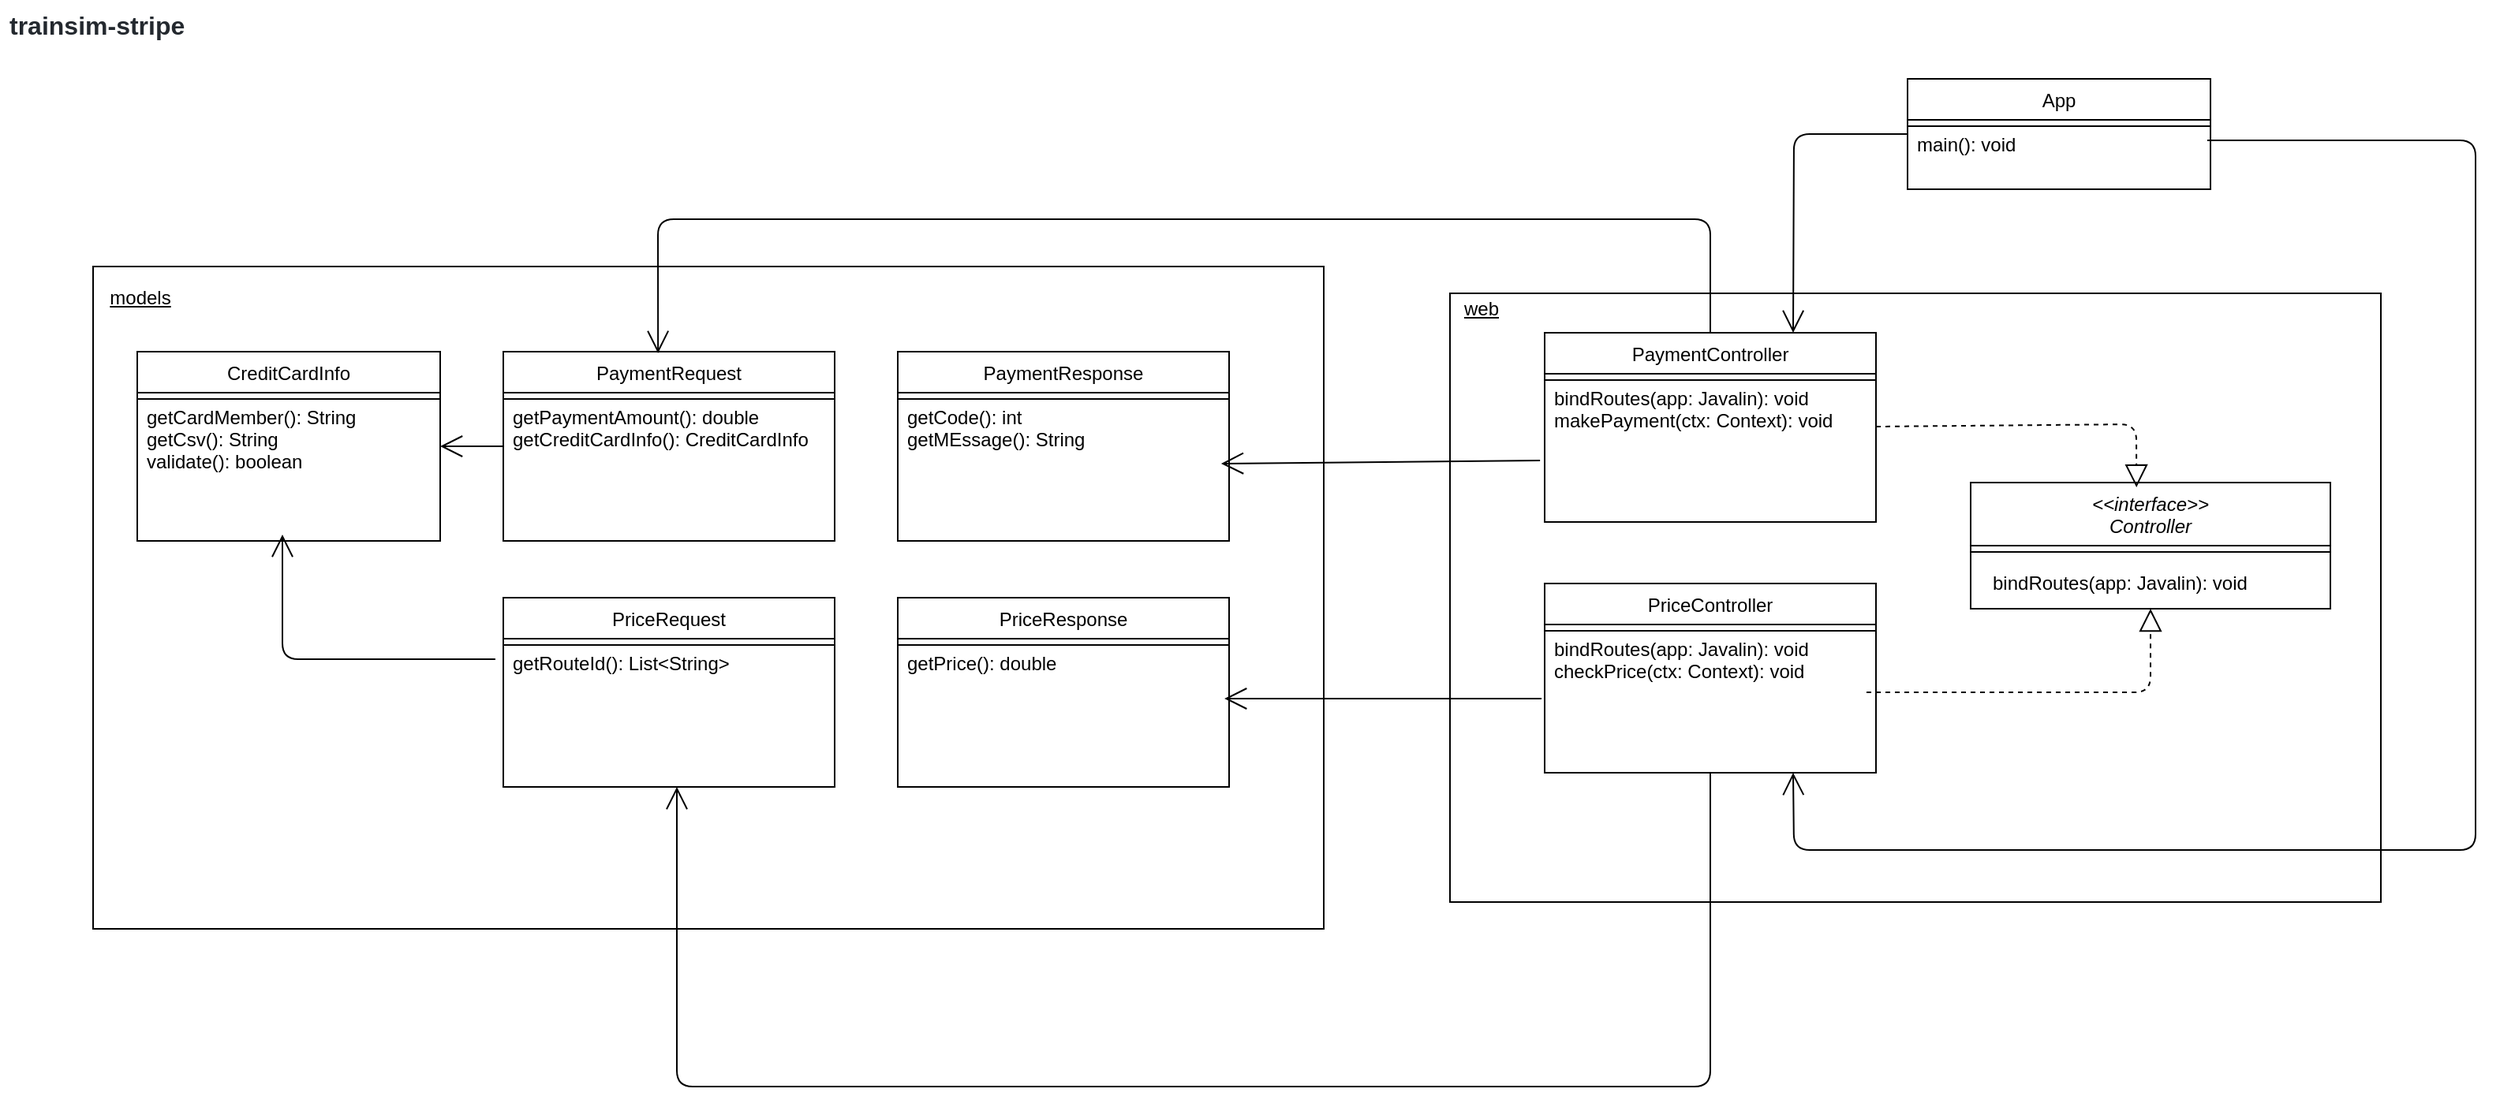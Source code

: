 <mxfile version="15.0.2" type="device"><diagram id="C5RBs43oDa-KdzZeNtuy" name="Page-1"><mxGraphModel dx="1662" dy="1805" grid="1" gridSize="10" guides="1" tooltips="1" connect="1" arrows="1" fold="1" page="1" pageScale="1" pageWidth="1700" pageHeight="1100" math="0" shadow="0"><root><mxCell id="WIyWlLk6GJQsqaUBKTNV-0"/><mxCell id="WIyWlLk6GJQsqaUBKTNV-1" parent="WIyWlLk6GJQsqaUBKTNV-0"/><mxCell id="m0h86qAdI6u4xQVOmjjn-45" value="" style="rounded=0;whiteSpace=wrap;html=1;" parent="WIyWlLk6GJQsqaUBKTNV-1" vertex="1"><mxGeometry x="70" y="-920" width="780" height="420" as="geometry"/></mxCell><mxCell id="m0h86qAdI6u4xQVOmjjn-46" value="&lt;u&gt;models&lt;/u&gt;" style="text;html=1;strokeColor=none;fillColor=none;align=center;verticalAlign=middle;whiteSpace=wrap;rounded=0;" parent="WIyWlLk6GJQsqaUBKTNV-1" vertex="1"><mxGeometry x="80" y="-910" width="40" height="20" as="geometry"/></mxCell><mxCell id="YkcNJYvMLZX3mvuLVaQr-0" value="&lt;span class=&quot;mx-1&quot; style=&quot;box-sizing: border-box ; margin-right: 4px ; margin-left: 4px ; color: rgb(36 , 41 , 47) ; font-size: 16px ; font-style: normal ; letter-spacing: normal ; text-indent: 0px ; text-transform: none ; word-spacing: 0px ; background-color: rgb(255 , 255 , 255)&quot;&gt;&lt;b&gt;trainsim-stripe&lt;/b&gt;&lt;br&gt;&lt;/span&gt;" style="text;whiteSpace=wrap;html=1;" parent="WIyWlLk6GJQsqaUBKTNV-1" vertex="1"><mxGeometry x="11" y="-1089" width="139" height="50" as="geometry"/></mxCell><mxCell id="9_0fTAg04i1mIT2E3Cvh-3" value="PaymentRequest" style="swimlane;fontStyle=0;align=center;verticalAlign=top;childLayout=stackLayout;horizontal=1;startSize=26;horizontalStack=0;resizeParent=1;resizeLast=0;collapsible=1;marginBottom=0;rounded=0;shadow=0;strokeWidth=1;" vertex="1" parent="WIyWlLk6GJQsqaUBKTNV-1"><mxGeometry x="330" y="-866" width="210" height="120" as="geometry"><mxRectangle x="550" y="140" width="160" height="26" as="alternateBounds"/></mxGeometry></mxCell><mxCell id="9_0fTAg04i1mIT2E3Cvh-4" value="" style="line;html=1;strokeWidth=1;align=left;verticalAlign=middle;spacingTop=-1;spacingLeft=3;spacingRight=3;rotatable=0;labelPosition=right;points=[];portConstraint=eastwest;" vertex="1" parent="9_0fTAg04i1mIT2E3Cvh-3"><mxGeometry y="26" width="210" height="8" as="geometry"/></mxCell><mxCell id="9_0fTAg04i1mIT2E3Cvh-5" value="getCardMember(): String&#10;getCsv(): String&#10;validate(): boolean" style="text;align=left;verticalAlign=top;spacingLeft=4;spacingRight=4;overflow=hidden;rotatable=0;points=[[0,0.5],[1,0.5]];portConstraint=eastwest;" vertex="1" parent="WIyWlLk6GJQsqaUBKTNV-1"><mxGeometry x="98" y="-838" width="192" height="92" as="geometry"/></mxCell><mxCell id="9_0fTAg04i1mIT2E3Cvh-6" value="CreditCardInfo" style="swimlane;fontStyle=0;align=center;verticalAlign=top;childLayout=stackLayout;horizontal=1;startSize=26;horizontalStack=0;resizeParent=1;resizeLast=0;collapsible=1;marginBottom=0;rounded=0;shadow=0;strokeWidth=1;" vertex="1" parent="WIyWlLk6GJQsqaUBKTNV-1"><mxGeometry x="98" y="-866" width="192" height="120" as="geometry"><mxRectangle x="550" y="140" width="160" height="26" as="alternateBounds"/></mxGeometry></mxCell><mxCell id="9_0fTAg04i1mIT2E3Cvh-7" value="" style="line;html=1;strokeWidth=1;align=left;verticalAlign=middle;spacingTop=-1;spacingLeft=3;spacingRight=3;rotatable=0;labelPosition=right;points=[];portConstraint=eastwest;" vertex="1" parent="9_0fTAg04i1mIT2E3Cvh-6"><mxGeometry y="26" width="192" height="8" as="geometry"/></mxCell><mxCell id="9_0fTAg04i1mIT2E3Cvh-8" value="getPaymentAmount(): double&#10;getCreditCardInfo(): CreditCardInfo&#10;" style="text;align=left;verticalAlign=top;spacingLeft=4;spacingRight=4;overflow=hidden;rotatable=0;points=[[0,0.5],[1,0.5]];portConstraint=eastwest;" vertex="1" parent="WIyWlLk6GJQsqaUBKTNV-1"><mxGeometry x="330" y="-838" width="210" height="48" as="geometry"/></mxCell><mxCell id="9_0fTAg04i1mIT2E3Cvh-9" value="" style="endArrow=open;endFill=1;endSize=12;html=1;exitX=0;exitY=0.667;exitDx=0;exitDy=0;exitPerimeter=0;entryX=1;entryY=0.5;entryDx=0;entryDy=0;" edge="1" parent="WIyWlLk6GJQsqaUBKTNV-1" source="9_0fTAg04i1mIT2E3Cvh-8" target="9_0fTAg04i1mIT2E3Cvh-6"><mxGeometry width="160" relative="1" as="geometry"><mxPoint x="170" y="-810" as="sourcePoint"/><mxPoint x="330" y="-810" as="targetPoint"/></mxGeometry></mxCell><mxCell id="9_0fTAg04i1mIT2E3Cvh-10" value="PaymentResponse" style="swimlane;fontStyle=0;align=center;verticalAlign=top;childLayout=stackLayout;horizontal=1;startSize=26;horizontalStack=0;resizeParent=1;resizeLast=0;collapsible=1;marginBottom=0;rounded=0;shadow=0;strokeWidth=1;" vertex="1" parent="WIyWlLk6GJQsqaUBKTNV-1"><mxGeometry x="580" y="-866" width="210" height="120" as="geometry"><mxRectangle x="550" y="140" width="160" height="26" as="alternateBounds"/></mxGeometry></mxCell><mxCell id="9_0fTAg04i1mIT2E3Cvh-11" value="" style="line;html=1;strokeWidth=1;align=left;verticalAlign=middle;spacingTop=-1;spacingLeft=3;spacingRight=3;rotatable=0;labelPosition=right;points=[];portConstraint=eastwest;" vertex="1" parent="9_0fTAg04i1mIT2E3Cvh-10"><mxGeometry y="26" width="210" height="8" as="geometry"/></mxCell><mxCell id="9_0fTAg04i1mIT2E3Cvh-12" value="getCode(): int&#10;getMEssage(): String" style="text;align=left;verticalAlign=top;spacingLeft=4;spacingRight=4;overflow=hidden;rotatable=0;points=[[0,0.5],[1,0.5]];portConstraint=eastwest;" vertex="1" parent="WIyWlLk6GJQsqaUBKTNV-1"><mxGeometry x="580" y="-838" width="210" height="48" as="geometry"/></mxCell><mxCell id="9_0fTAg04i1mIT2E3Cvh-13" value="PriceRequest" style="swimlane;fontStyle=0;align=center;verticalAlign=top;childLayout=stackLayout;horizontal=1;startSize=26;horizontalStack=0;resizeParent=1;resizeLast=0;collapsible=1;marginBottom=0;rounded=0;shadow=0;strokeWidth=1;" vertex="1" parent="WIyWlLk6GJQsqaUBKTNV-1"><mxGeometry x="330" y="-710" width="210" height="120" as="geometry"><mxRectangle x="550" y="140" width="160" height="26" as="alternateBounds"/></mxGeometry></mxCell><mxCell id="9_0fTAg04i1mIT2E3Cvh-14" value="" style="line;html=1;strokeWidth=1;align=left;verticalAlign=middle;spacingTop=-1;spacingLeft=3;spacingRight=3;rotatable=0;labelPosition=right;points=[];portConstraint=eastwest;" vertex="1" parent="9_0fTAg04i1mIT2E3Cvh-13"><mxGeometry y="26" width="210" height="8" as="geometry"/></mxCell><mxCell id="9_0fTAg04i1mIT2E3Cvh-15" value="getRouteId(): List&lt;String&gt;" style="text;align=left;verticalAlign=top;spacingLeft=4;spacingRight=4;overflow=hidden;rotatable=0;points=[[0,0.5],[1,0.5]];portConstraint=eastwest;" vertex="1" parent="WIyWlLk6GJQsqaUBKTNV-1"><mxGeometry x="330" y="-682" width="210" height="48" as="geometry"/></mxCell><mxCell id="9_0fTAg04i1mIT2E3Cvh-16" value="PriceResponse" style="swimlane;fontStyle=0;align=center;verticalAlign=top;childLayout=stackLayout;horizontal=1;startSize=26;horizontalStack=0;resizeParent=1;resizeLast=0;collapsible=1;marginBottom=0;rounded=0;shadow=0;strokeWidth=1;" vertex="1" parent="WIyWlLk6GJQsqaUBKTNV-1"><mxGeometry x="580" y="-710" width="210" height="120" as="geometry"><mxRectangle x="550" y="140" width="160" height="26" as="alternateBounds"/></mxGeometry></mxCell><mxCell id="9_0fTAg04i1mIT2E3Cvh-17" value="" style="line;html=1;strokeWidth=1;align=left;verticalAlign=middle;spacingTop=-1;spacingLeft=3;spacingRight=3;rotatable=0;labelPosition=right;points=[];portConstraint=eastwest;" vertex="1" parent="9_0fTAg04i1mIT2E3Cvh-16"><mxGeometry y="26" width="210" height="8" as="geometry"/></mxCell><mxCell id="9_0fTAg04i1mIT2E3Cvh-18" value="getPrice(): double" style="text;align=left;verticalAlign=top;spacingLeft=4;spacingRight=4;overflow=hidden;rotatable=0;points=[[0,0.5],[1,0.5]];portConstraint=eastwest;" vertex="1" parent="WIyWlLk6GJQsqaUBKTNV-1"><mxGeometry x="580" y="-682" width="210" height="48" as="geometry"/></mxCell><mxCell id="9_0fTAg04i1mIT2E3Cvh-19" value="" style="endArrow=open;endFill=1;endSize=12;html=1;exitX=-0.024;exitY=0.229;exitDx=0;exitDy=0;exitPerimeter=0;" edge="1" parent="WIyWlLk6GJQsqaUBKTNV-1" source="9_0fTAg04i1mIT2E3Cvh-15"><mxGeometry width="160" relative="1" as="geometry"><mxPoint x="170" y="-640" as="sourcePoint"/><mxPoint x="190" y="-750" as="targetPoint"/><Array as="points"><mxPoint x="190" y="-671"/></Array></mxGeometry></mxCell><mxCell id="9_0fTAg04i1mIT2E3Cvh-20" value="" style="rounded=0;whiteSpace=wrap;html=1;" vertex="1" parent="WIyWlLk6GJQsqaUBKTNV-1"><mxGeometry x="930" y="-903" width="590" height="386" as="geometry"/></mxCell><mxCell id="9_0fTAg04i1mIT2E3Cvh-25" value="&lt;&lt;interface&gt;&gt;&#10;Controller" style="swimlane;fontStyle=2;align=center;verticalAlign=top;childLayout=stackLayout;horizontal=1;startSize=40;horizontalStack=0;resizeParent=1;resizeLast=0;collapsible=1;marginBottom=0;rounded=0;shadow=0;strokeWidth=1;" vertex="1" parent="WIyWlLk6GJQsqaUBKTNV-1"><mxGeometry x="1260" y="-783" width="228" height="80" as="geometry"><mxRectangle x="230" y="140" width="160" height="26" as="alternateBounds"/></mxGeometry></mxCell><mxCell id="9_0fTAg04i1mIT2E3Cvh-26" value="" style="line;html=1;strokeWidth=1;align=left;verticalAlign=middle;spacingTop=-1;spacingLeft=3;spacingRight=3;rotatable=0;labelPosition=right;points=[];portConstraint=eastwest;" vertex="1" parent="9_0fTAg04i1mIT2E3Cvh-25"><mxGeometry y="40" width="228" height="8" as="geometry"/></mxCell><mxCell id="9_0fTAg04i1mIT2E3Cvh-37" value="&lt;u&gt;web&lt;/u&gt;" style="text;html=1;strokeColor=none;fillColor=none;align=center;verticalAlign=middle;whiteSpace=wrap;rounded=0;" vertex="1" parent="WIyWlLk6GJQsqaUBKTNV-1"><mxGeometry x="930" y="-903" width="40" height="20" as="geometry"/></mxCell><mxCell id="9_0fTAg04i1mIT2E3Cvh-41" value="bindRoutes(app: Javalin): void" style="text;align=left;verticalAlign=top;spacingLeft=4;spacingRight=4;overflow=hidden;rotatable=0;points=[[0,0.5],[1,0.5]];portConstraint=eastwest;" vertex="1" parent="WIyWlLk6GJQsqaUBKTNV-1"><mxGeometry x="1268" y="-733" width="210" height="20" as="geometry"/></mxCell><mxCell id="9_0fTAg04i1mIT2E3Cvh-42" value="PaymentController" style="swimlane;fontStyle=0;align=center;verticalAlign=top;childLayout=stackLayout;horizontal=1;startSize=26;horizontalStack=0;resizeParent=1;resizeLast=0;collapsible=1;marginBottom=0;rounded=0;shadow=0;strokeWidth=1;" vertex="1" parent="WIyWlLk6GJQsqaUBKTNV-1"><mxGeometry x="990" y="-878" width="210" height="120" as="geometry"><mxRectangle x="550" y="140" width="160" height="26" as="alternateBounds"/></mxGeometry></mxCell><mxCell id="9_0fTAg04i1mIT2E3Cvh-43" value="" style="line;html=1;strokeWidth=1;align=left;verticalAlign=middle;spacingTop=-1;spacingLeft=3;spacingRight=3;rotatable=0;labelPosition=right;points=[];portConstraint=eastwest;" vertex="1" parent="9_0fTAg04i1mIT2E3Cvh-42"><mxGeometry y="26" width="210" height="8" as="geometry"/></mxCell><mxCell id="9_0fTAg04i1mIT2E3Cvh-44" value="bindRoutes(app: Javalin): void&#10;makePayment(ctx: Context): void" style="text;align=left;verticalAlign=top;spacingLeft=4;spacingRight=4;overflow=hidden;rotatable=0;points=[[0,0.5],[1,0.5]];portConstraint=eastwest;" vertex="1" parent="WIyWlLk6GJQsqaUBKTNV-1"><mxGeometry x="990" y="-850" width="210" height="48" as="geometry"/></mxCell><mxCell id="9_0fTAg04i1mIT2E3Cvh-45" value="PriceController" style="swimlane;fontStyle=0;align=center;verticalAlign=top;childLayout=stackLayout;horizontal=1;startSize=26;horizontalStack=0;resizeParent=1;resizeLast=0;collapsible=1;marginBottom=0;rounded=0;shadow=0;strokeWidth=1;" vertex="1" parent="WIyWlLk6GJQsqaUBKTNV-1"><mxGeometry x="990" y="-719" width="210" height="120" as="geometry"><mxRectangle x="550" y="140" width="160" height="26" as="alternateBounds"/></mxGeometry></mxCell><mxCell id="9_0fTAg04i1mIT2E3Cvh-46" value="" style="line;html=1;strokeWidth=1;align=left;verticalAlign=middle;spacingTop=-1;spacingLeft=3;spacingRight=3;rotatable=0;labelPosition=right;points=[];portConstraint=eastwest;" vertex="1" parent="9_0fTAg04i1mIT2E3Cvh-45"><mxGeometry y="26" width="210" height="8" as="geometry"/></mxCell><mxCell id="9_0fTAg04i1mIT2E3Cvh-47" value="bindRoutes(app: Javalin): void&#10;checkPrice(ctx: Context): void" style="text;align=left;verticalAlign=top;spacingLeft=4;spacingRight=4;overflow=hidden;rotatable=0;points=[[0,0.5],[1,0.5]];portConstraint=eastwest;" vertex="1" parent="WIyWlLk6GJQsqaUBKTNV-1"><mxGeometry x="990" y="-691" width="210" height="48" as="geometry"/></mxCell><mxCell id="9_0fTAg04i1mIT2E3Cvh-48" value="" style="endArrow=open;endFill=1;endSize=12;html=1;entryX=0.986;entryY=0.75;entryDx=0;entryDy=0;entryPerimeter=0;" edge="1" parent="WIyWlLk6GJQsqaUBKTNV-1" target="9_0fTAg04i1mIT2E3Cvh-18"><mxGeometry width="160" relative="1" as="geometry"><mxPoint x="988" y="-646" as="sourcePoint"/><mxPoint x="990" y="-660" as="targetPoint"/></mxGeometry></mxCell><mxCell id="9_0fTAg04i1mIT2E3Cvh-49" value="" style="endArrow=open;endFill=1;endSize=12;html=1;exitX=0.5;exitY=1;exitDx=0;exitDy=0;" edge="1" parent="WIyWlLk6GJQsqaUBKTNV-1" source="9_0fTAg04i1mIT2E3Cvh-45"><mxGeometry width="160" relative="1" as="geometry"><mxPoint x="1030" y="-460" as="sourcePoint"/><mxPoint x="440" y="-590" as="targetPoint"/><Array as="points"><mxPoint x="1095" y="-400"/><mxPoint x="440" y="-400"/></Array></mxGeometry></mxCell><mxCell id="9_0fTAg04i1mIT2E3Cvh-50" value="" style="endArrow=open;endFill=1;endSize=12;html=1;exitX=-0.014;exitY=1.104;exitDx=0;exitDy=0;exitPerimeter=0;entryX=0.976;entryY=0.896;entryDx=0;entryDy=0;entryPerimeter=0;" edge="1" parent="WIyWlLk6GJQsqaUBKTNV-1" source="9_0fTAg04i1mIT2E3Cvh-44" target="9_0fTAg04i1mIT2E3Cvh-12"><mxGeometry width="160" relative="1" as="geometry"><mxPoint x="870" y="-950" as="sourcePoint"/><mxPoint x="1030" y="-950" as="targetPoint"/></mxGeometry></mxCell><mxCell id="9_0fTAg04i1mIT2E3Cvh-51" value="" style="endArrow=open;endFill=1;endSize=12;html=1;exitX=0.5;exitY=0;exitDx=0;exitDy=0;entryX=0.467;entryY=0.008;entryDx=0;entryDy=0;entryPerimeter=0;" edge="1" parent="WIyWlLk6GJQsqaUBKTNV-1" source="9_0fTAg04i1mIT2E3Cvh-42" target="9_0fTAg04i1mIT2E3Cvh-3"><mxGeometry width="160" relative="1" as="geometry"><mxPoint x="1100" y="-930" as="sourcePoint"/><mxPoint x="1260" y="-930" as="targetPoint"/><Array as="points"><mxPoint x="1095" y="-950"/><mxPoint x="428" y="-950"/></Array></mxGeometry></mxCell><mxCell id="9_0fTAg04i1mIT2E3Cvh-52" value="" style="endArrow=block;dashed=1;endFill=0;endSize=12;html=1;entryX=0.5;entryY=1;entryDx=0;entryDy=0;" edge="1" parent="WIyWlLk6GJQsqaUBKTNV-1" target="9_0fTAg04i1mIT2E3Cvh-25"><mxGeometry width="160" relative="1" as="geometry"><mxPoint x="1194" y="-650" as="sourcePoint"/><mxPoint x="1260" y="-730" as="targetPoint"/><Array as="points"><mxPoint x="1374" y="-650"/></Array></mxGeometry></mxCell><mxCell id="9_0fTAg04i1mIT2E3Cvh-54" value="" style="endArrow=block;dashed=1;endFill=0;endSize=12;html=1;entryX=0.461;entryY=0.038;entryDx=0;entryDy=0;entryPerimeter=0;" edge="1" parent="WIyWlLk6GJQsqaUBKTNV-1" target="9_0fTAg04i1mIT2E3Cvh-25"><mxGeometry width="160" relative="1" as="geometry"><mxPoint x="1200" y="-818.5" as="sourcePoint"/><mxPoint x="1360" y="-818.5" as="targetPoint"/><Array as="points"><mxPoint x="1365" y="-820"/></Array></mxGeometry></mxCell><mxCell id="9_0fTAg04i1mIT2E3Cvh-55" value="main(): void" style="text;align=left;verticalAlign=top;spacingLeft=4;spacingRight=4;overflow=hidden;rotatable=0;points=[[0,0.5],[1,0.5]];portConstraint=eastwest;" vertex="1" parent="WIyWlLk6GJQsqaUBKTNV-1"><mxGeometry x="1220" y="-1011" width="192" height="42" as="geometry"/></mxCell><mxCell id="9_0fTAg04i1mIT2E3Cvh-56" value="App" style="swimlane;fontStyle=0;align=center;verticalAlign=top;childLayout=stackLayout;horizontal=1;startSize=26;horizontalStack=0;resizeParent=1;resizeLast=0;collapsible=1;marginBottom=0;rounded=0;shadow=0;strokeWidth=1;" vertex="1" parent="WIyWlLk6GJQsqaUBKTNV-1"><mxGeometry x="1220" y="-1039" width="192" height="70" as="geometry"><mxRectangle x="550" y="140" width="160" height="26" as="alternateBounds"/></mxGeometry></mxCell><mxCell id="9_0fTAg04i1mIT2E3Cvh-57" value="" style="line;html=1;strokeWidth=1;align=left;verticalAlign=middle;spacingTop=-1;spacingLeft=3;spacingRight=3;rotatable=0;labelPosition=right;points=[];portConstraint=eastwest;" vertex="1" parent="9_0fTAg04i1mIT2E3Cvh-56"><mxGeometry y="26" width="192" height="8" as="geometry"/></mxCell><mxCell id="9_0fTAg04i1mIT2E3Cvh-58" value="" style="endArrow=open;endFill=1;endSize=12;html=1;entryX=0.75;entryY=0;entryDx=0;entryDy=0;exitX=0;exitY=0.5;exitDx=0;exitDy=0;" edge="1" parent="WIyWlLk6GJQsqaUBKTNV-1" source="9_0fTAg04i1mIT2E3Cvh-56" target="9_0fTAg04i1mIT2E3Cvh-42"><mxGeometry width="160" relative="1" as="geometry"><mxPoint x="1140" y="-1070" as="sourcePoint"/><mxPoint x="1220" y="-1010" as="targetPoint"/><Array as="points"><mxPoint x="1148" y="-1004"/></Array></mxGeometry></mxCell><mxCell id="9_0fTAg04i1mIT2E3Cvh-59" value="" style="endArrow=open;endFill=1;endSize=12;html=1;entryX=0.75;entryY=1;entryDx=0;entryDy=0;" edge="1" parent="WIyWlLk6GJQsqaUBKTNV-1" target="9_0fTAg04i1mIT2E3Cvh-45"><mxGeometry width="160" relative="1" as="geometry"><mxPoint x="1410" y="-1000" as="sourcePoint"/><mxPoint x="1100" y="-600" as="targetPoint"/><Array as="points"><mxPoint x="1580" y="-1000"/><mxPoint x="1580" y="-550"/><mxPoint x="1148" y="-550"/></Array></mxGeometry></mxCell></root></mxGraphModel></diagram></mxfile>